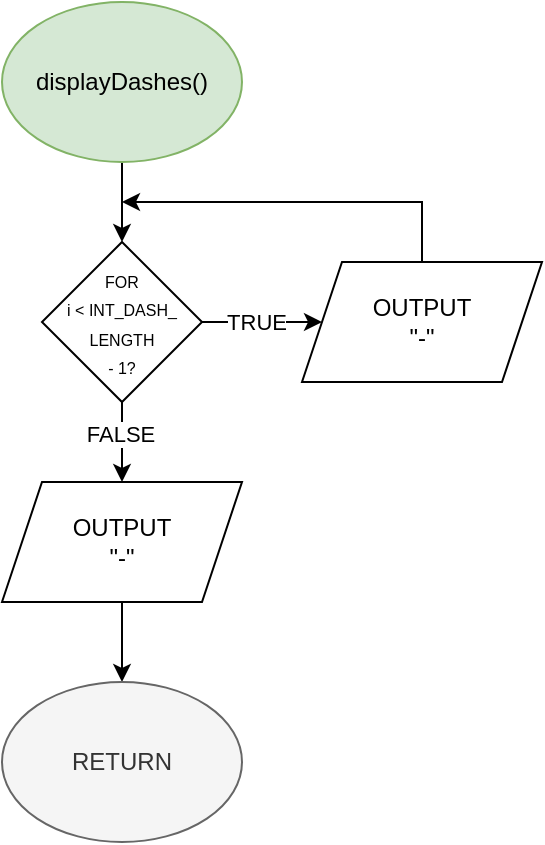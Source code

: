<mxfile version="22.1.3" type="github">
  <diagram id="C5RBs43oDa-KdzZeNtuy" name="Page-1">
    <mxGraphModel dx="712" dy="366" grid="1" gridSize="10" guides="1" tooltips="1" connect="1" arrows="1" fold="1" page="1" pageScale="1" pageWidth="827" pageHeight="1169" math="0" shadow="0">
      <root>
        <mxCell id="WIyWlLk6GJQsqaUBKTNV-0" />
        <mxCell id="WIyWlLk6GJQsqaUBKTNV-1" parent="WIyWlLk6GJQsqaUBKTNV-0" />
        <mxCell id="eC8bMsD4TW1H01MENF99-0" value="" style="edgeStyle=orthogonalEdgeStyle;rounded=0;orthogonalLoop=1;jettySize=auto;html=1;" edge="1" parent="WIyWlLk6GJQsqaUBKTNV-1" source="eC8bMsD4TW1H01MENF99-1" target="eC8bMsD4TW1H01MENF99-6">
          <mxGeometry relative="1" as="geometry" />
        </mxCell>
        <mxCell id="eC8bMsD4TW1H01MENF99-1" value="displayDashes()" style="ellipse;whiteSpace=wrap;html=1;fillColor=#d5e8d4;strokeColor=#82b366;" vertex="1" parent="WIyWlLk6GJQsqaUBKTNV-1">
          <mxGeometry x="40" y="40" width="120" height="80" as="geometry" />
        </mxCell>
        <mxCell id="eC8bMsD4TW1H01MENF99-2" value="" style="edgeStyle=orthogonalEdgeStyle;rounded=0;orthogonalLoop=1;jettySize=auto;html=1;" edge="1" parent="WIyWlLk6GJQsqaUBKTNV-1" source="eC8bMsD4TW1H01MENF99-6" target="eC8bMsD4TW1H01MENF99-8">
          <mxGeometry relative="1" as="geometry" />
        </mxCell>
        <mxCell id="eC8bMsD4TW1H01MENF99-3" value="TRUE" style="edgeLabel;html=1;align=center;verticalAlign=middle;resizable=0;points=[];" vertex="1" connectable="0" parent="eC8bMsD4TW1H01MENF99-2">
          <mxGeometry x="-0.116" relative="1" as="geometry">
            <mxPoint as="offset" />
          </mxGeometry>
        </mxCell>
        <mxCell id="eC8bMsD4TW1H01MENF99-4" value="" style="edgeStyle=orthogonalEdgeStyle;rounded=0;orthogonalLoop=1;jettySize=auto;html=1;" edge="1" parent="WIyWlLk6GJQsqaUBKTNV-1" source="eC8bMsD4TW1H01MENF99-6" target="eC8bMsD4TW1H01MENF99-10">
          <mxGeometry relative="1" as="geometry" />
        </mxCell>
        <mxCell id="eC8bMsD4TW1H01MENF99-5" value="FALSE" style="edgeLabel;html=1;align=center;verticalAlign=middle;resizable=0;points=[];" vertex="1" connectable="0" parent="eC8bMsD4TW1H01MENF99-4">
          <mxGeometry x="-0.207" y="-1" relative="1" as="geometry">
            <mxPoint as="offset" />
          </mxGeometry>
        </mxCell>
        <mxCell id="eC8bMsD4TW1H01MENF99-6" value="&lt;font style=&quot;font-size: 8px;&quot;&gt;FOR&lt;br&gt;i &amp;lt; INT_DASH_&lt;br&gt;LENGTH&lt;br&gt;- 1?&lt;/font&gt;" style="rhombus;whiteSpace=wrap;html=1;" vertex="1" parent="WIyWlLk6GJQsqaUBKTNV-1">
          <mxGeometry x="60" y="160" width="80" height="80" as="geometry" />
        </mxCell>
        <mxCell id="eC8bMsD4TW1H01MENF99-7" style="edgeStyle=orthogonalEdgeStyle;rounded=0;orthogonalLoop=1;jettySize=auto;html=1;" edge="1" parent="WIyWlLk6GJQsqaUBKTNV-1" source="eC8bMsD4TW1H01MENF99-8">
          <mxGeometry relative="1" as="geometry">
            <mxPoint x="100" y="140" as="targetPoint" />
            <Array as="points">
              <mxPoint x="250" y="140" />
            </Array>
          </mxGeometry>
        </mxCell>
        <mxCell id="eC8bMsD4TW1H01MENF99-8" value="OUTPUT&lt;br&gt;&quot;-&quot;" style="shape=parallelogram;perimeter=parallelogramPerimeter;whiteSpace=wrap;html=1;fixedSize=1;" vertex="1" parent="WIyWlLk6GJQsqaUBKTNV-1">
          <mxGeometry x="190" y="170" width="120" height="60" as="geometry" />
        </mxCell>
        <mxCell id="eC8bMsD4TW1H01MENF99-9" style="edgeStyle=orthogonalEdgeStyle;rounded=0;orthogonalLoop=1;jettySize=auto;html=1;" edge="1" parent="WIyWlLk6GJQsqaUBKTNV-1" source="eC8bMsD4TW1H01MENF99-10">
          <mxGeometry relative="1" as="geometry">
            <mxPoint x="100" y="380" as="targetPoint" />
          </mxGeometry>
        </mxCell>
        <mxCell id="eC8bMsD4TW1H01MENF99-10" value="OUTPUT&lt;br&gt;&quot;-&quot;" style="shape=parallelogram;perimeter=parallelogramPerimeter;whiteSpace=wrap;html=1;fixedSize=1;" vertex="1" parent="WIyWlLk6GJQsqaUBKTNV-1">
          <mxGeometry x="40" y="280" width="120" height="60" as="geometry" />
        </mxCell>
        <mxCell id="eC8bMsD4TW1H01MENF99-11" value="RETURN" style="ellipse;whiteSpace=wrap;html=1;fillColor=#f5f5f5;fontColor=#333333;strokeColor=#666666;" vertex="1" parent="WIyWlLk6GJQsqaUBKTNV-1">
          <mxGeometry x="40" y="380" width="120" height="80" as="geometry" />
        </mxCell>
      </root>
    </mxGraphModel>
  </diagram>
</mxfile>
